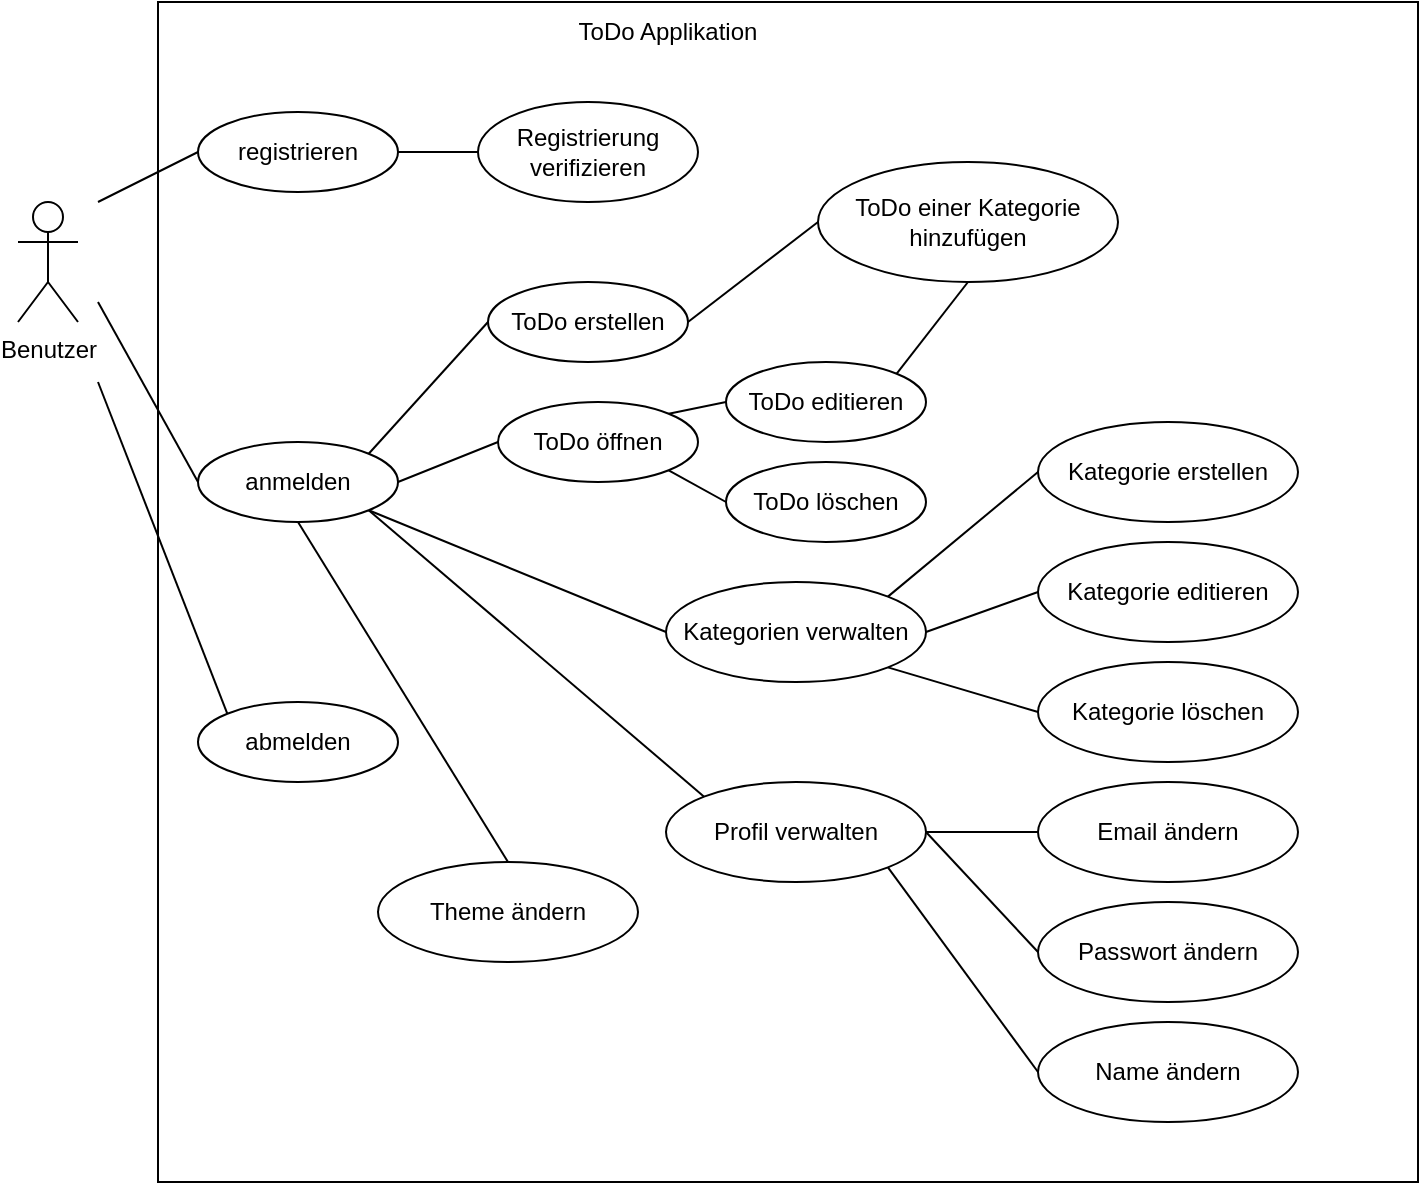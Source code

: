 <mxfile version="23.1.1" type="device">
  <diagram name="Seite-1" id="e2dhDYWPwq4B96d2uhu8">
    <mxGraphModel dx="1167" dy="696" grid="1" gridSize="10" guides="1" tooltips="1" connect="1" arrows="1" fold="1" page="1" pageScale="1" pageWidth="827" pageHeight="1169" math="0" shadow="0">
      <root>
        <mxCell id="0" />
        <mxCell id="1" parent="0" />
        <mxCell id="qH2LjV1pGE-CIEt-mXnt-2" value="" style="rounded=0;whiteSpace=wrap;html=1;" vertex="1" parent="1">
          <mxGeometry x="130" y="100" width="630" height="590" as="geometry" />
        </mxCell>
        <mxCell id="qH2LjV1pGE-CIEt-mXnt-24" style="rounded=0;orthogonalLoop=1;jettySize=auto;html=1;entryX=0;entryY=0.5;entryDx=0;entryDy=0;endArrow=none;endFill=0;" edge="1" parent="1" target="qH2LjV1pGE-CIEt-mXnt-4">
          <mxGeometry relative="1" as="geometry">
            <mxPoint x="100" y="200" as="sourcePoint" />
          </mxGeometry>
        </mxCell>
        <mxCell id="qH2LjV1pGE-CIEt-mXnt-27" style="rounded=0;orthogonalLoop=1;jettySize=auto;html=1;entryX=0;entryY=0.5;entryDx=0;entryDy=0;endArrow=none;endFill=0;" edge="1" parent="1" target="qH2LjV1pGE-CIEt-mXnt-5">
          <mxGeometry relative="1" as="geometry">
            <mxPoint x="100" y="250" as="sourcePoint" />
          </mxGeometry>
        </mxCell>
        <mxCell id="qH2LjV1pGE-CIEt-mXnt-31" style="edgeStyle=none;rounded=0;orthogonalLoop=1;jettySize=auto;html=1;entryX=0;entryY=0;entryDx=0;entryDy=0;endArrow=none;endFill=0;" edge="1" parent="1" target="qH2LjV1pGE-CIEt-mXnt-14">
          <mxGeometry relative="1" as="geometry">
            <mxPoint x="100" y="290" as="sourcePoint" />
          </mxGeometry>
        </mxCell>
        <mxCell id="qH2LjV1pGE-CIEt-mXnt-1" value="Benutzer" style="shape=umlActor;verticalLabelPosition=bottom;verticalAlign=top;html=1;outlineConnect=0;" vertex="1" parent="1">
          <mxGeometry x="60" y="200" width="30" height="60" as="geometry" />
        </mxCell>
        <mxCell id="qH2LjV1pGE-CIEt-mXnt-3" value="ToDo Applikation" style="text;html=1;strokeColor=none;fillColor=none;align=center;verticalAlign=middle;whiteSpace=wrap;rounded=0;" vertex="1" parent="1">
          <mxGeometry x="320" y="100" width="130" height="30" as="geometry" />
        </mxCell>
        <mxCell id="qH2LjV1pGE-CIEt-mXnt-25" style="edgeStyle=orthogonalEdgeStyle;rounded=0;orthogonalLoop=1;jettySize=auto;html=1;exitX=1;exitY=0.5;exitDx=0;exitDy=0;endArrow=none;endFill=0;" edge="1" parent="1" source="qH2LjV1pGE-CIEt-mXnt-4" target="qH2LjV1pGE-CIEt-mXnt-7">
          <mxGeometry relative="1" as="geometry" />
        </mxCell>
        <mxCell id="qH2LjV1pGE-CIEt-mXnt-4" value="registrieren" style="ellipse;whiteSpace=wrap;html=1;" vertex="1" parent="1">
          <mxGeometry x="150" y="155" width="100" height="40" as="geometry" />
        </mxCell>
        <mxCell id="qH2LjV1pGE-CIEt-mXnt-28" style="rounded=0;orthogonalLoop=1;jettySize=auto;html=1;exitX=1;exitY=0;exitDx=0;exitDy=0;entryX=0;entryY=0.5;entryDx=0;entryDy=0;endArrow=none;endFill=0;" edge="1" parent="1" source="qH2LjV1pGE-CIEt-mXnt-5" target="qH2LjV1pGE-CIEt-mXnt-6">
          <mxGeometry relative="1" as="geometry" />
        </mxCell>
        <mxCell id="qH2LjV1pGE-CIEt-mXnt-29" style="rounded=0;orthogonalLoop=1;jettySize=auto;html=1;exitX=1;exitY=0.5;exitDx=0;exitDy=0;entryX=0;entryY=0.5;entryDx=0;entryDy=0;endArrow=none;endFill=0;" edge="1" parent="1" source="qH2LjV1pGE-CIEt-mXnt-5" target="qH2LjV1pGE-CIEt-mXnt-23">
          <mxGeometry relative="1" as="geometry" />
        </mxCell>
        <mxCell id="qH2LjV1pGE-CIEt-mXnt-43" style="edgeStyle=none;rounded=0;orthogonalLoop=1;jettySize=auto;html=1;exitX=1;exitY=1;exitDx=0;exitDy=0;entryX=0;entryY=0.5;entryDx=0;entryDy=0;endArrow=none;endFill=0;" edge="1" parent="1" source="qH2LjV1pGE-CIEt-mXnt-5" target="qH2LjV1pGE-CIEt-mXnt-15">
          <mxGeometry relative="1" as="geometry" />
        </mxCell>
        <mxCell id="qH2LjV1pGE-CIEt-mXnt-44" style="edgeStyle=none;rounded=0;orthogonalLoop=1;jettySize=auto;html=1;exitX=1;exitY=1;exitDx=0;exitDy=0;entryX=0;entryY=0;entryDx=0;entryDy=0;endArrow=none;endFill=0;" edge="1" parent="1" source="qH2LjV1pGE-CIEt-mXnt-5" target="qH2LjV1pGE-CIEt-mXnt-19">
          <mxGeometry relative="1" as="geometry" />
        </mxCell>
        <mxCell id="qH2LjV1pGE-CIEt-mXnt-45" style="edgeStyle=none;rounded=0;orthogonalLoop=1;jettySize=auto;html=1;exitX=0.5;exitY=1;exitDx=0;exitDy=0;entryX=0.5;entryY=0;entryDx=0;entryDy=0;endArrow=none;endFill=0;" edge="1" parent="1" source="qH2LjV1pGE-CIEt-mXnt-5" target="qH2LjV1pGE-CIEt-mXnt-21">
          <mxGeometry relative="1" as="geometry" />
        </mxCell>
        <mxCell id="qH2LjV1pGE-CIEt-mXnt-5" value="anmelden" style="ellipse;whiteSpace=wrap;html=1;" vertex="1" parent="1">
          <mxGeometry x="150" y="320" width="100" height="40" as="geometry" />
        </mxCell>
        <mxCell id="qH2LjV1pGE-CIEt-mXnt-32" style="edgeStyle=none;rounded=0;orthogonalLoop=1;jettySize=auto;html=1;exitX=1;exitY=0.5;exitDx=0;exitDy=0;entryX=0;entryY=0.5;entryDx=0;entryDy=0;endArrow=none;endFill=0;" edge="1" parent="1" source="qH2LjV1pGE-CIEt-mXnt-6" target="qH2LjV1pGE-CIEt-mXnt-11">
          <mxGeometry relative="1" as="geometry" />
        </mxCell>
        <mxCell id="qH2LjV1pGE-CIEt-mXnt-6" value="ToDo erstellen" style="ellipse;whiteSpace=wrap;html=1;" vertex="1" parent="1">
          <mxGeometry x="295" y="240" width="100" height="40" as="geometry" />
        </mxCell>
        <mxCell id="qH2LjV1pGE-CIEt-mXnt-7" value="Registrierung verifizieren" style="ellipse;whiteSpace=wrap;html=1;" vertex="1" parent="1">
          <mxGeometry x="290" y="150" width="110" height="50" as="geometry" />
        </mxCell>
        <mxCell id="qH2LjV1pGE-CIEt-mXnt-35" style="edgeStyle=none;rounded=0;orthogonalLoop=1;jettySize=auto;html=1;exitX=1;exitY=0;exitDx=0;exitDy=0;entryX=0.5;entryY=1;entryDx=0;entryDy=0;endArrow=none;endFill=0;" edge="1" parent="1" source="qH2LjV1pGE-CIEt-mXnt-8" target="qH2LjV1pGE-CIEt-mXnt-11">
          <mxGeometry relative="1" as="geometry" />
        </mxCell>
        <mxCell id="qH2LjV1pGE-CIEt-mXnt-8" value="ToDo editieren" style="ellipse;whiteSpace=wrap;html=1;" vertex="1" parent="1">
          <mxGeometry x="414" y="280" width="100" height="40" as="geometry" />
        </mxCell>
        <mxCell id="qH2LjV1pGE-CIEt-mXnt-9" value="ToDo löschen" style="ellipse;whiteSpace=wrap;html=1;" vertex="1" parent="1">
          <mxGeometry x="414" y="330" width="100" height="40" as="geometry" />
        </mxCell>
        <mxCell id="qH2LjV1pGE-CIEt-mXnt-10" value="Kategorie erstellen" style="ellipse;whiteSpace=wrap;html=1;" vertex="1" parent="1">
          <mxGeometry x="570" y="310" width="130" height="50" as="geometry" />
        </mxCell>
        <mxCell id="qH2LjV1pGE-CIEt-mXnt-11" value="ToDo einer Kategorie hinzufügen" style="ellipse;whiteSpace=wrap;html=1;" vertex="1" parent="1">
          <mxGeometry x="460" y="180" width="150" height="60" as="geometry" />
        </mxCell>
        <mxCell id="qH2LjV1pGE-CIEt-mXnt-12" value="Kategorie editieren" style="ellipse;whiteSpace=wrap;html=1;" vertex="1" parent="1">
          <mxGeometry x="570" y="370" width="130" height="50" as="geometry" />
        </mxCell>
        <mxCell id="qH2LjV1pGE-CIEt-mXnt-13" value="Kategorie löschen" style="ellipse;whiteSpace=wrap;html=1;" vertex="1" parent="1">
          <mxGeometry x="570" y="430" width="130" height="50" as="geometry" />
        </mxCell>
        <mxCell id="qH2LjV1pGE-CIEt-mXnt-14" value="abmelden" style="ellipse;whiteSpace=wrap;html=1;" vertex="1" parent="1">
          <mxGeometry x="150" y="450" width="100" height="40" as="geometry" />
        </mxCell>
        <mxCell id="qH2LjV1pGE-CIEt-mXnt-36" style="edgeStyle=none;rounded=0;orthogonalLoop=1;jettySize=auto;html=1;exitX=1;exitY=0;exitDx=0;exitDy=0;entryX=0;entryY=0.5;entryDx=0;entryDy=0;endArrow=none;endFill=0;" edge="1" parent="1" source="qH2LjV1pGE-CIEt-mXnt-15" target="qH2LjV1pGE-CIEt-mXnt-10">
          <mxGeometry relative="1" as="geometry" />
        </mxCell>
        <mxCell id="qH2LjV1pGE-CIEt-mXnt-37" style="edgeStyle=none;rounded=0;orthogonalLoop=1;jettySize=auto;html=1;exitX=1;exitY=0.5;exitDx=0;exitDy=0;entryX=0;entryY=0.5;entryDx=0;entryDy=0;endArrow=none;endFill=0;" edge="1" parent="1" source="qH2LjV1pGE-CIEt-mXnt-15" target="qH2LjV1pGE-CIEt-mXnt-12">
          <mxGeometry relative="1" as="geometry" />
        </mxCell>
        <mxCell id="qH2LjV1pGE-CIEt-mXnt-38" style="edgeStyle=none;rounded=0;orthogonalLoop=1;jettySize=auto;html=1;exitX=1;exitY=1;exitDx=0;exitDy=0;entryX=0;entryY=0.5;entryDx=0;entryDy=0;endArrow=none;endFill=0;" edge="1" parent="1" source="qH2LjV1pGE-CIEt-mXnt-15" target="qH2LjV1pGE-CIEt-mXnt-13">
          <mxGeometry relative="1" as="geometry" />
        </mxCell>
        <mxCell id="qH2LjV1pGE-CIEt-mXnt-15" value="Kategorien verwalten" style="ellipse;whiteSpace=wrap;html=1;" vertex="1" parent="1">
          <mxGeometry x="384" y="390" width="130" height="50" as="geometry" />
        </mxCell>
        <mxCell id="qH2LjV1pGE-CIEt-mXnt-16" value="Email ändern" style="ellipse;whiteSpace=wrap;html=1;" vertex="1" parent="1">
          <mxGeometry x="570" y="490" width="130" height="50" as="geometry" />
        </mxCell>
        <mxCell id="qH2LjV1pGE-CIEt-mXnt-17" value="Passwort ändern" style="ellipse;whiteSpace=wrap;html=1;" vertex="1" parent="1">
          <mxGeometry x="570" y="550" width="130" height="50" as="geometry" />
        </mxCell>
        <mxCell id="qH2LjV1pGE-CIEt-mXnt-18" value="Name ändern" style="ellipse;whiteSpace=wrap;html=1;" vertex="1" parent="1">
          <mxGeometry x="570" y="610" width="130" height="50" as="geometry" />
        </mxCell>
        <mxCell id="qH2LjV1pGE-CIEt-mXnt-39" style="edgeStyle=none;rounded=0;orthogonalLoop=1;jettySize=auto;html=1;exitX=1;exitY=0.5;exitDx=0;exitDy=0;entryX=0;entryY=0.5;entryDx=0;entryDy=0;endArrow=none;endFill=0;" edge="1" parent="1" source="qH2LjV1pGE-CIEt-mXnt-19" target="qH2LjV1pGE-CIEt-mXnt-16">
          <mxGeometry relative="1" as="geometry" />
        </mxCell>
        <mxCell id="qH2LjV1pGE-CIEt-mXnt-40" style="edgeStyle=none;rounded=0;orthogonalLoop=1;jettySize=auto;html=1;exitX=1;exitY=0.5;exitDx=0;exitDy=0;entryX=0;entryY=0.5;entryDx=0;entryDy=0;endArrow=none;endFill=0;" edge="1" parent="1" source="qH2LjV1pGE-CIEt-mXnt-19" target="qH2LjV1pGE-CIEt-mXnt-17">
          <mxGeometry relative="1" as="geometry" />
        </mxCell>
        <mxCell id="qH2LjV1pGE-CIEt-mXnt-41" style="edgeStyle=none;rounded=0;orthogonalLoop=1;jettySize=auto;html=1;exitX=1;exitY=1;exitDx=0;exitDy=0;entryX=0;entryY=0.5;entryDx=0;entryDy=0;endArrow=none;endFill=0;" edge="1" parent="1" source="qH2LjV1pGE-CIEt-mXnt-19" target="qH2LjV1pGE-CIEt-mXnt-18">
          <mxGeometry relative="1" as="geometry" />
        </mxCell>
        <mxCell id="qH2LjV1pGE-CIEt-mXnt-19" value="Profil verwalten" style="ellipse;whiteSpace=wrap;html=1;" vertex="1" parent="1">
          <mxGeometry x="384" y="490" width="130" height="50" as="geometry" />
        </mxCell>
        <mxCell id="qH2LjV1pGE-CIEt-mXnt-21" value="Theme ändern" style="ellipse;whiteSpace=wrap;html=1;" vertex="1" parent="1">
          <mxGeometry x="240" y="530" width="130" height="50" as="geometry" />
        </mxCell>
        <mxCell id="qH2LjV1pGE-CIEt-mXnt-33" style="edgeStyle=none;rounded=0;orthogonalLoop=1;jettySize=auto;html=1;exitX=1;exitY=0;exitDx=0;exitDy=0;entryX=0;entryY=0.5;entryDx=0;entryDy=0;endArrow=none;endFill=0;" edge="1" parent="1" source="qH2LjV1pGE-CIEt-mXnt-23" target="qH2LjV1pGE-CIEt-mXnt-8">
          <mxGeometry relative="1" as="geometry" />
        </mxCell>
        <mxCell id="qH2LjV1pGE-CIEt-mXnt-34" style="edgeStyle=none;rounded=0;orthogonalLoop=1;jettySize=auto;html=1;exitX=1;exitY=1;exitDx=0;exitDy=0;entryX=0;entryY=0.5;entryDx=0;entryDy=0;endArrow=none;endFill=0;" edge="1" parent="1" source="qH2LjV1pGE-CIEt-mXnt-23" target="qH2LjV1pGE-CIEt-mXnt-9">
          <mxGeometry relative="1" as="geometry" />
        </mxCell>
        <mxCell id="qH2LjV1pGE-CIEt-mXnt-23" value="ToDo öffnen" style="ellipse;whiteSpace=wrap;html=1;" vertex="1" parent="1">
          <mxGeometry x="300" y="300" width="100" height="40" as="geometry" />
        </mxCell>
      </root>
    </mxGraphModel>
  </diagram>
</mxfile>
